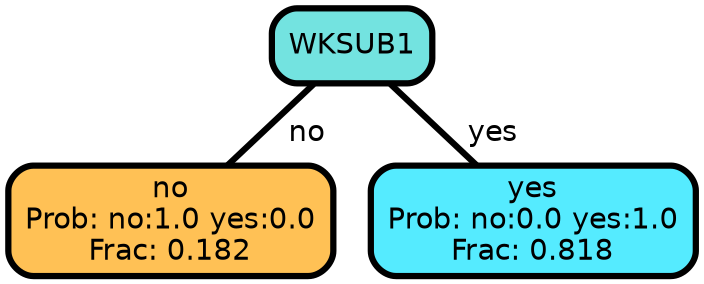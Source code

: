 graph Tree {
node [shape=box, style="filled, rounded",color="black",penwidth="3",fontcolor="black",                 fontname=helvetica] ;
graph [ranksep="0 equally", splines=straight,                 bgcolor=transparent, dpi=200] ;
edge [fontname=helvetica, color=black] ;
0 [label="no
Prob: no:1.0 yes:0.0
Frac: 0.182", fillcolor="#ffc155"] ;
1 [label="WKSUB1", fillcolor="#73e3e0"] ;
2 [label="yes
Prob: no:0.0 yes:1.0
Frac: 0.818", fillcolor="#55ebff"] ;
1 -- 0 [label=" no",penwidth=3] ;
1 -- 2 [label=" yes",penwidth=3] ;
{rank = same;}}